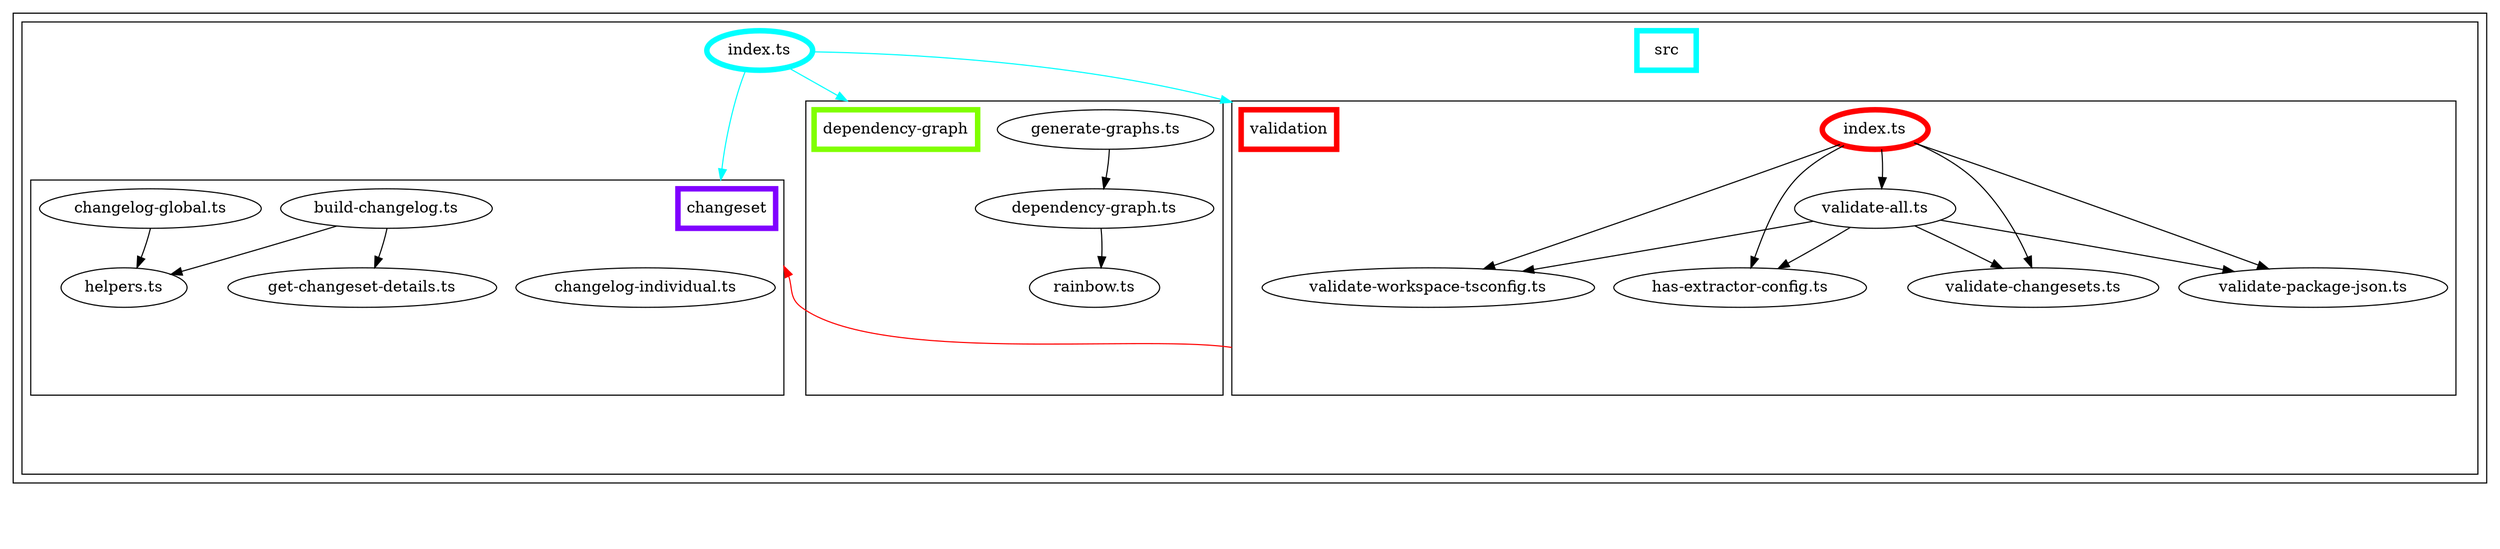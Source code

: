 digraph "dependency-graph-[object Object]" {
  compound = true;
  "dependency-graph-[object Object]" [
    style = "invis";
  ];
  "src/changeset/get-changeset-details.ts";
  "src/changeset/helpers.ts";
  "src/dependency-graph/rainbow.ts";
  "src/dependency-graph/dependency-graph.ts";
  "src/changeset/build-changelog.ts";
  "name_src/changeset";
  "src/changeset/changelog-global.ts";
  "src/changeset/changelog-individual.ts";
  "src/dependency-graph/generate-graphs.ts";
  "name_src/dependency-graph";
  "src/validation/index.ts";
  "name_src/validation";
  "src/validation/has-extractor-config.ts";
  "src/validation/validate-all.ts";
  "src/validation/validate-changesets.ts";
  "src/validation/validate-package-json.ts";
  "src/validation/validate-workspace-tsconfig.ts";
  "exit_src/validation";
  subgraph "cluster_src" {
    color = "#000000";
    label = "";
    "name_src" [
      penwidth = 5;
      shape = "rectangle";
      color = "#00ffff";
      label = "src";
    ];
    "exit_src" [
      style = "invis";
    ];
    subgraph "cluster_src" {
      color = "#000000";
      label = "";
      "name_src" [
        penwidth = 5;
        shape = "rectangle";
        color = "#00ffff";
        label = "src";
      ];
      "exit_src" [
        style = "invis";
      ];
      "src/index.ts" [
        label = "index.ts";
        color = "#00ffff";
        penwidth = 5;
      ];
      subgraph "cluster_src/changeset" {
        color = "#000000";
        label = "";
        "name_src/changeset" [
          penwidth = 5;
          shape = "rectangle";
          color = "#8000ff";
          label = "changeset";
        ];
        "exit_src/changeset" [
          style = "invis";
        ];
        "src/changeset/build-changelog.ts" [
          label = "build-changelog.ts";
        ];
        "src/changeset/changelog-global.ts" [
          label = "changelog-global.ts";
        ];
        "src/changeset/changelog-individual.ts" [
          label = "changelog-individual.ts";
        ];
        "src/changeset/get-changeset-details.ts" [
          label = "get-changeset-details.ts";
        ];
        "src/changeset/helpers.ts" [
          label = "helpers.ts";
        ];
        "src/changeset/build-changelog.ts" -> "exit_src/changeset" [
          style = "invis";
        ];
        "src/changeset/changelog-global.ts" -> "exit_src/changeset" [
          style = "invis";
        ];
        "src/changeset/changelog-individual.ts" -> "exit_src/changeset" [
          style = "invis";
        ];
        "src/changeset/get-changeset-details.ts" -> "exit_src/changeset" [
          style = "invis";
        ];
        "src/changeset/helpers.ts" -> "exit_src/changeset" [
          style = "invis";
        ];
      }
      subgraph "cluster_src/dependency-graph" {
        color = "#000000";
        label = "";
        "name_src/dependency-graph" [
          penwidth = 5;
          shape = "rectangle";
          color = "#80ff00";
          label = "dependency-graph";
        ];
        "exit_src/dependency-graph" [
          style = "invis";
        ];
        "src/dependency-graph/dependency-graph.ts" [
          label = "dependency-graph.ts";
        ];
        "src/dependency-graph/generate-graphs.ts" [
          label = "generate-graphs.ts";
        ];
        "src/dependency-graph/rainbow.ts" [
          label = "rainbow.ts";
        ];
        "src/dependency-graph/dependency-graph.ts" -> "exit_src/dependency-graph" [
          style = "invis";
        ];
        "src/dependency-graph/generate-graphs.ts" -> "exit_src/dependency-graph" [
          style = "invis";
        ];
        "src/dependency-graph/rainbow.ts" -> "exit_src/dependency-graph" [
          style = "invis";
        ];
      }
      subgraph "cluster_src/validation" {
        color = "#000000";
        label = "";
        "name_src/validation" [
          penwidth = 5;
          shape = "rectangle";
          color = "#ff0000";
          label = "validation";
        ];
        "exit_src/validation" [
          style = "invis";
        ];
        "src/validation/has-extractor-config.ts" [
          label = "has-extractor-config.ts";
        ];
        "src/validation/index.ts" [
          label = "index.ts";
          color = "#ff0000";
          penwidth = 5;
        ];
        "src/validation/validate-all.ts" [
          label = "validate-all.ts";
        ];
        "src/validation/validate-changesets.ts" [
          label = "validate-changesets.ts";
        ];
        "src/validation/validate-package-json.ts" [
          label = "validate-package-json.ts";
        ];
        "src/validation/validate-workspace-tsconfig.ts" [
          label = "validate-workspace-tsconfig.ts";
        ];
        "src/validation/has-extractor-config.ts" -> "exit_src/validation" [
          style = "invis";
        ];
        "src/validation/index.ts" -> "exit_src/validation" [
          style = "invis";
        ];
        "src/validation/validate-all.ts" -> "exit_src/validation" [
          style = "invis";
        ];
        "src/validation/validate-changesets.ts" -> "exit_src/validation" [
          style = "invis";
        ];
        "src/validation/validate-package-json.ts" -> "exit_src/validation" [
          style = "invis";
        ];
        "src/validation/validate-workspace-tsconfig.ts" -> "exit_src/validation" [
          style = "invis";
        ];
      }
      "exit_src/changeset" -> "exit_src" [
        style = "invis";
      ];
      "exit_src/changeset" -> "exit_src" [
        style = "invis";
      ];
      "exit_src/changeset" -> "exit_src" [
        style = "invis";
      ];
      "exit_src/changeset" -> "exit_src" [
        style = "invis";
      ];
      "exit_src/changeset" -> "exit_src" [
        style = "invis";
      ];
      "exit_src/dependency-graph" -> "exit_src" [
        style = "invis";
      ];
      "exit_src/dependency-graph" -> "exit_src" [
        style = "invis";
      ];
      "exit_src/dependency-graph" -> "exit_src" [
        style = "invis";
      ];
      "src/index.ts" -> "exit_src" [
        style = "invis";
      ];
      "exit_src/validation" -> "exit_src" [
        style = "invis";
      ];
      "exit_src/validation" -> "exit_src" [
        style = "invis";
      ];
      "exit_src/validation" -> "exit_src" [
        style = "invis";
      ];
      "exit_src/validation" -> "exit_src" [
        style = "invis";
      ];
      "exit_src/validation" -> "exit_src" [
        style = "invis";
      ];
      "exit_src/validation" -> "exit_src" [
        style = "invis";
      ];
    }
    "exit_src" -> "exit_src" [
      style = "invis";
    ];
    "exit_src" -> "exit_src" [
      style = "invis";
    ];
    "exit_src" -> "exit_src" [
      style = "invis";
    ];
    "exit_src" -> "exit_src" [
      style = "invis";
    ];
    "exit_src" -> "exit_src" [
      style = "invis";
    ];
    "exit_src" -> "exit_src" [
      style = "invis";
    ];
    "exit_src" -> "exit_src" [
      style = "invis";
    ];
    "exit_src" -> "exit_src" [
      style = "invis";
    ];
    "exit_src" -> "exit_src" [
      style = "invis";
    ];
    "exit_src" -> "exit_src" [
      style = "invis";
    ];
    "exit_src" -> "exit_src" [
      style = "invis";
    ];
    "exit_src" -> "exit_src" [
      style = "invis";
    ];
    "exit_src" -> "exit_src" [
      style = "invis";
    ];
    "exit_src" -> "exit_src" [
      style = "invis";
    ];
    "exit_src" -> "exit_src" [
      style = "invis";
    ];
  }
  "exit_src" -> "dependency-graph-[object Object]" [
    style = "invis";
  ];
  "src/changeset/build-changelog.ts" -> "src/changeset/get-changeset-details.ts" [
    style = "invis";
  ];
  "src/changeset/build-changelog.ts" -> "src/changeset/get-changeset-details.ts" [
    style = "solid";
    ltail = "cluster_src/changeset/build-changelog.ts";
    lhead = "cluster_src/changeset/get-changeset-details.ts";
    color = "black";
  ];
  "src/changeset/build-changelog.ts" -> "src/changeset/helpers.ts" [
    style = "invis";
  ];
  "src/changeset/build-changelog.ts" -> "src/changeset/helpers.ts" [
    style = "solid";
    ltail = "cluster_src/changeset/build-changelog.ts";
    lhead = "cluster_src/changeset/helpers.ts";
    color = "black";
  ];
  "src/changeset/changelog-global.ts" -> "src/changeset/helpers.ts" [
    style = "invis";
  ];
  "src/changeset/changelog-global.ts" -> "src/changeset/helpers.ts" [
    style = "solid";
    ltail = "cluster_src/changeset/changelog-global.ts";
    lhead = "cluster_src/changeset/helpers.ts";
    color = "black";
  ];
  "src/dependency-graph/dependency-graph.ts" -> "src/dependency-graph/rainbow.ts" [
    style = "invis";
  ];
  "src/dependency-graph/dependency-graph.ts" -> "src/dependency-graph/rainbow.ts" [
    style = "solid";
    ltail = "cluster_src/dependency-graph/dependency-graph.ts";
    lhead = "cluster_src/dependency-graph/rainbow.ts";
    color = "black";
  ];
  "src/dependency-graph/generate-graphs.ts" -> "src/dependency-graph/dependency-graph.ts" [
    style = "invis";
  ];
  "src/dependency-graph/generate-graphs.ts" -> "src/dependency-graph/dependency-graph.ts" [
    style = "solid";
    ltail = "cluster_src/dependency-graph/generate-graphs.ts";
    lhead = "cluster_src/dependency-graph/dependency-graph.ts";
    color = "black";
  ];
  "src/index.ts" -> "name_src/changeset" [
    style = "solid";
    ltail = "cluster_src/index.ts";
    lhead = "cluster_src/changeset";
    color = "#00ffff";
  ];
  "src/index.ts" -> "name_src/changeset" [
    style = "invis";
  ];
  "src/index.ts" -> "name_src/changeset" [
    style = "invis";
  ];
  "src/index.ts" -> "name_src/dependency-graph" [
    style = "solid";
    ltail = "cluster_src/index.ts";
    lhead = "cluster_src/dependency-graph";
    color = "#00ffff";
  ];
  "src/index.ts" -> "name_src/validation" [
    style = "solid";
    ltail = "cluster_src/index.ts";
    lhead = "cluster_src/validation";
    color = "#00ffff";
  ];
  "src/validation/index.ts" -> "src/validation/has-extractor-config.ts" [
    style = "invis";
  ];
  "src/validation/index.ts" -> "src/validation/has-extractor-config.ts" [
    style = "solid";
    ltail = "cluster_src/validation/index.ts";
    lhead = "cluster_src/validation/has-extractor-config.ts";
    color = "black";
  ];
  "src/validation/index.ts" -> "src/validation/validate-all.ts" [
    style = "invis";
  ];
  "src/validation/index.ts" -> "src/validation/validate-all.ts" [
    style = "solid";
    ltail = "cluster_src/validation/index.ts";
    lhead = "cluster_src/validation/validate-all.ts";
    color = "black";
  ];
  "src/validation/index.ts" -> "src/validation/validate-changesets.ts" [
    style = "invis";
  ];
  "src/validation/index.ts" -> "src/validation/validate-changesets.ts" [
    style = "solid";
    ltail = "cluster_src/validation/index.ts";
    lhead = "cluster_src/validation/validate-changesets.ts";
    color = "black";
  ];
  "src/validation/index.ts" -> "src/validation/validate-package-json.ts" [
    style = "invis";
  ];
  "src/validation/index.ts" -> "src/validation/validate-package-json.ts" [
    style = "solid";
    ltail = "cluster_src/validation/index.ts";
    lhead = "cluster_src/validation/validate-package-json.ts";
    color = "black";
  ];
  "src/validation/index.ts" -> "src/validation/validate-workspace-tsconfig.ts" [
    style = "invis";
  ];
  "src/validation/index.ts" -> "src/validation/validate-workspace-tsconfig.ts" [
    style = "solid";
    ltail = "cluster_src/validation/index.ts";
    lhead = "cluster_src/validation/validate-workspace-tsconfig.ts";
    color = "black";
  ];
  "src/validation/validate-all.ts" -> "src/validation/has-extractor-config.ts" [
    style = "invis";
  ];
  "src/validation/validate-all.ts" -> "src/validation/has-extractor-config.ts" [
    style = "solid";
    ltail = "cluster_src/validation/validate-all.ts";
    lhead = "cluster_src/validation/has-extractor-config.ts";
    color = "black";
  ];
  "src/validation/validate-all.ts" -> "src/validation/validate-changesets.ts" [
    style = "invis";
  ];
  "src/validation/validate-all.ts" -> "src/validation/validate-changesets.ts" [
    style = "solid";
    ltail = "cluster_src/validation/validate-all.ts";
    lhead = "cluster_src/validation/validate-changesets.ts";
    color = "black";
  ];
  "src/validation/validate-all.ts" -> "src/validation/validate-package-json.ts" [
    style = "invis";
  ];
  "src/validation/validate-all.ts" -> "src/validation/validate-package-json.ts" [
    style = "solid";
    ltail = "cluster_src/validation/validate-all.ts";
    lhead = "cluster_src/validation/validate-package-json.ts";
    color = "black";
  ];
  "src/validation/validate-all.ts" -> "src/validation/validate-workspace-tsconfig.ts" [
    style = "invis";
  ];
  "src/validation/validate-all.ts" -> "src/validation/validate-workspace-tsconfig.ts" [
    style = "solid";
    ltail = "cluster_src/validation/validate-all.ts";
    lhead = "cluster_src/validation/validate-workspace-tsconfig.ts";
    color = "black";
  ];
  "exit_src/validation" -> "name_src/changeset" [
    style = "solid";
    ltail = "cluster_src/validation";
    lhead = "cluster_src/changeset";
    color = "#ff0000";
  ];
}